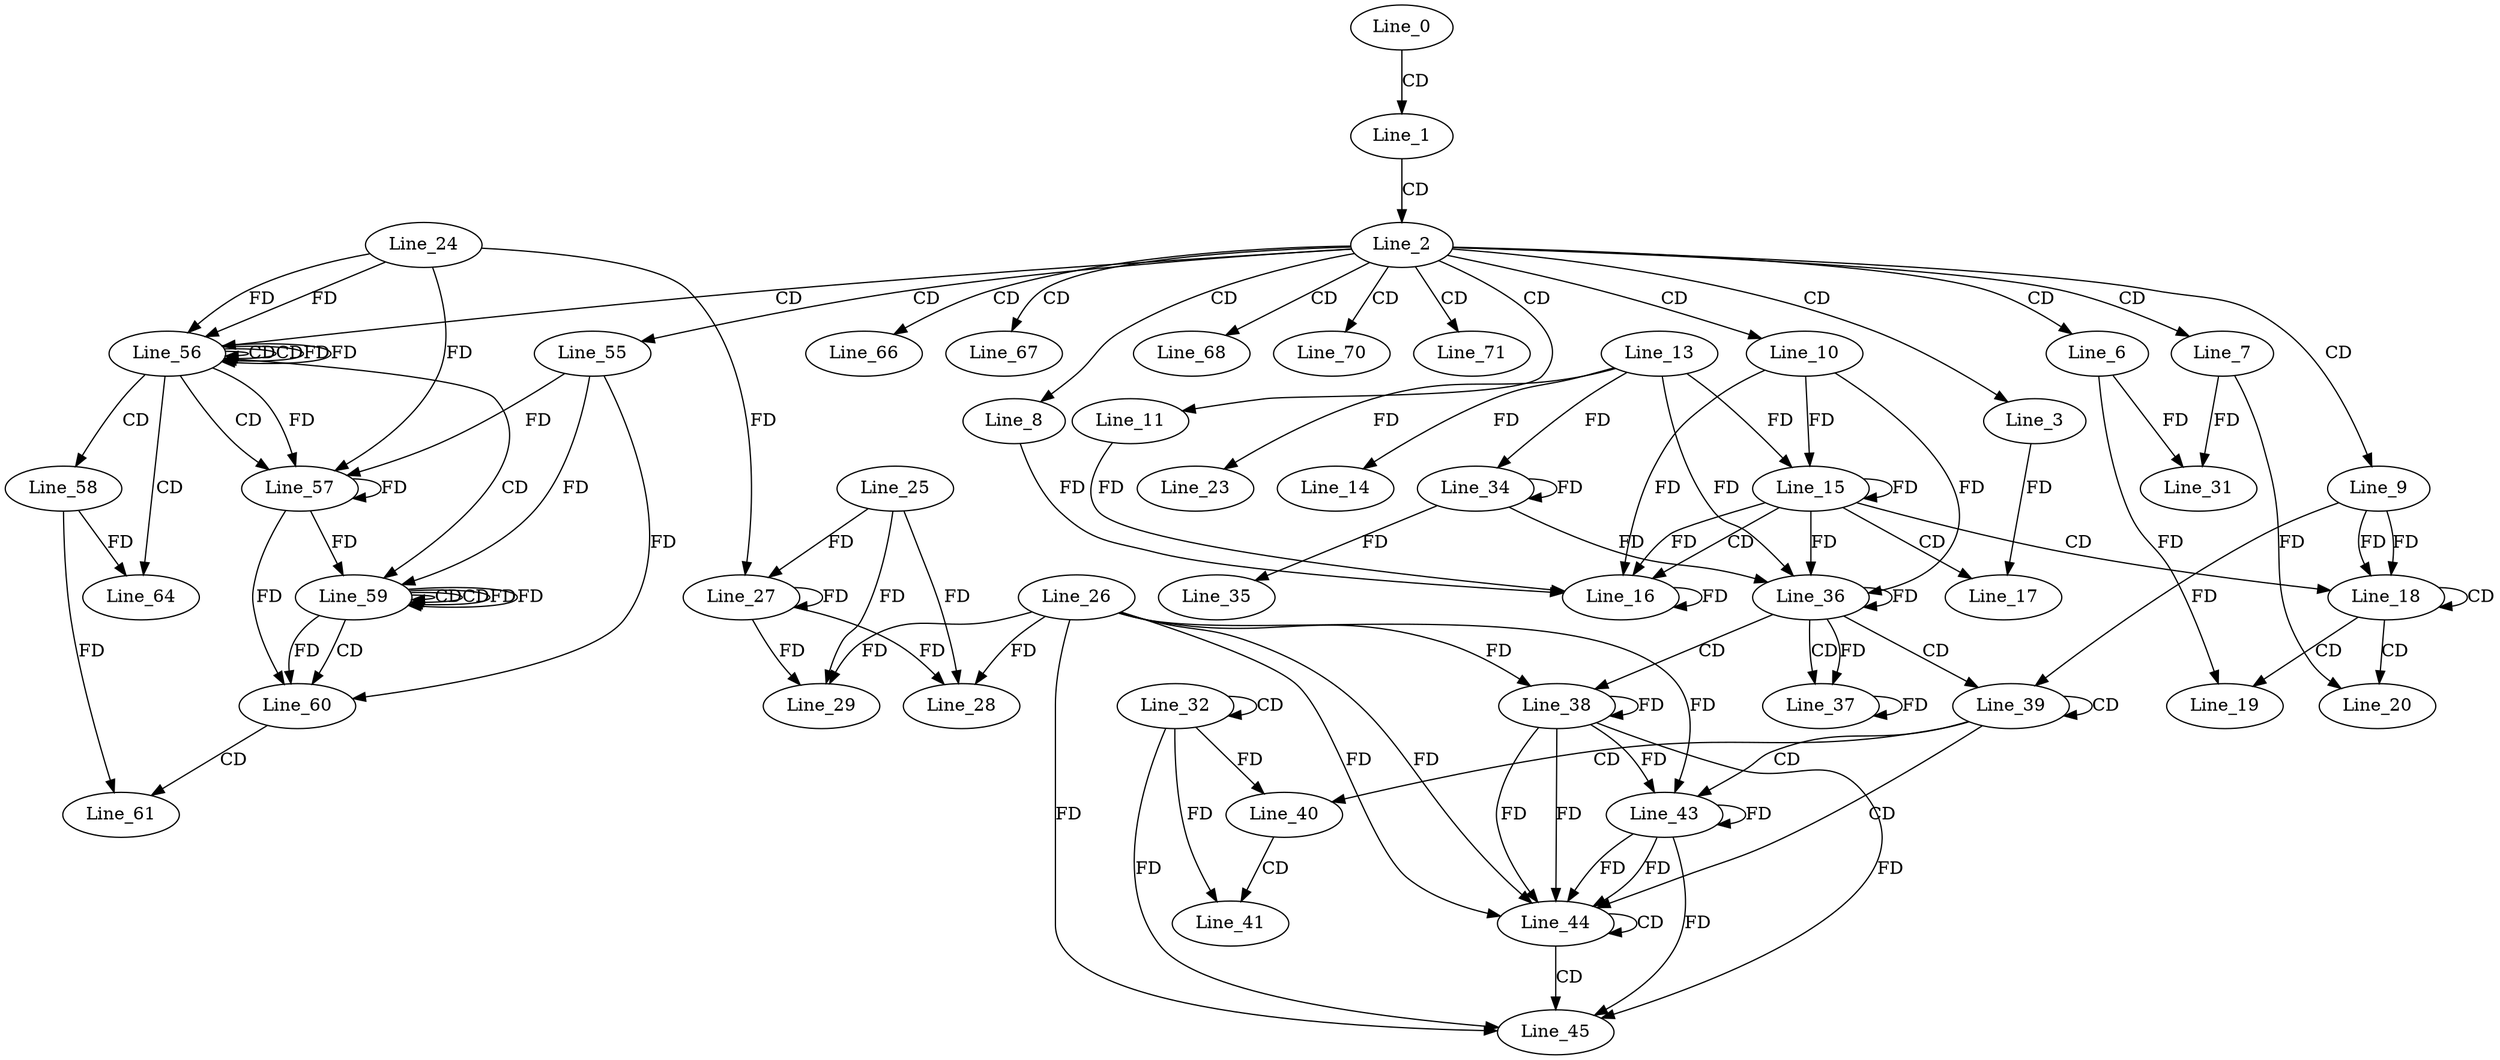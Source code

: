 digraph G {
  Line_0;
  Line_1;
  Line_2;
  Line_3;
  Line_6;
  Line_7;
  Line_8;
  Line_9;
  Line_10;
  Line_11;
  Line_13;
  Line_14;
  Line_15;
  Line_15;
  Line_15;
  Line_16;
  Line_16;
  Line_17;
  Line_18;
  Line_18;
  Line_19;
  Line_20;
  Line_23;
  Line_25;
  Line_27;
  Line_24;
  Line_27;
  Line_26;
  Line_28;
  Line_29;
  Line_31;
  Line_31;
  Line_32;
  Line_32;
  Line_34;
  Line_35;
  Line_36;
  Line_36;
  Line_36;
  Line_37;
  Line_37;
  Line_38;
  Line_39;
  Line_39;
  Line_40;
  Line_41;
  Line_43;
  Line_44;
  Line_44;
  Line_45;
  Line_45;
  Line_55;
  Line_56;
  Line_56;
  Line_56;
  Line_57;
  Line_57;
  Line_58;
  Line_59;
  Line_59;
  Line_59;
  Line_59;
  Line_60;
  Line_60;
  Line_60;
  Line_61;
  Line_64;
  Line_66;
  Line_67;
  Line_68;
  Line_70;
  Line_71;
  Line_0 -> Line_1 [ label="CD" ];
  Line_1 -> Line_2 [ label="CD" ];
  Line_2 -> Line_3 [ label="CD" ];
  Line_2 -> Line_6 [ label="CD" ];
  Line_2 -> Line_7 [ label="CD" ];
  Line_2 -> Line_8 [ label="CD" ];
  Line_2 -> Line_9 [ label="CD" ];
  Line_2 -> Line_10 [ label="CD" ];
  Line_2 -> Line_11 [ label="CD" ];
  Line_13 -> Line_14 [ label="FD" ];
  Line_15 -> Line_15 [ label="FD" ];
  Line_10 -> Line_15 [ label="FD" ];
  Line_13 -> Line_15 [ label="FD" ];
  Line_15 -> Line_16 [ label="CD" ];
  Line_16 -> Line_16 [ label="FD" ];
  Line_11 -> Line_16 [ label="FD" ];
  Line_15 -> Line_16 [ label="FD" ];
  Line_10 -> Line_16 [ label="FD" ];
  Line_8 -> Line_16 [ label="FD" ];
  Line_15 -> Line_17 [ label="CD" ];
  Line_3 -> Line_17 [ label="FD" ];
  Line_15 -> Line_18 [ label="CD" ];
  Line_9 -> Line_18 [ label="FD" ];
  Line_18 -> Line_18 [ label="CD" ];
  Line_9 -> Line_18 [ label="FD" ];
  Line_18 -> Line_19 [ label="CD" ];
  Line_6 -> Line_19 [ label="FD" ];
  Line_18 -> Line_20 [ label="CD" ];
  Line_7 -> Line_20 [ label="FD" ];
  Line_13 -> Line_23 [ label="FD" ];
  Line_25 -> Line_27 [ label="FD" ];
  Line_27 -> Line_27 [ label="FD" ];
  Line_24 -> Line_27 [ label="FD" ];
  Line_26 -> Line_28 [ label="FD" ];
  Line_25 -> Line_28 [ label="FD" ];
  Line_27 -> Line_28 [ label="FD" ];
  Line_25 -> Line_29 [ label="FD" ];
  Line_27 -> Line_29 [ label="FD" ];
  Line_26 -> Line_29 [ label="FD" ];
  Line_6 -> Line_31 [ label="FD" ];
  Line_7 -> Line_31 [ label="FD" ];
  Line_32 -> Line_32 [ label="CD" ];
  Line_13 -> Line_34 [ label="FD" ];
  Line_34 -> Line_34 [ label="FD" ];
  Line_34 -> Line_35 [ label="FD" ];
  Line_36 -> Line_36 [ label="FD" ];
  Line_15 -> Line_36 [ label="FD" ];
  Line_10 -> Line_36 [ label="FD" ];
  Line_13 -> Line_36 [ label="FD" ];
  Line_34 -> Line_36 [ label="FD" ];
  Line_36 -> Line_37 [ label="CD" ];
  Line_37 -> Line_37 [ label="FD" ];
  Line_36 -> Line_37 [ label="FD" ];
  Line_36 -> Line_38 [ label="CD" ];
  Line_38 -> Line_38 [ label="FD" ];
  Line_26 -> Line_38 [ label="FD" ];
  Line_36 -> Line_39 [ label="CD" ];
  Line_39 -> Line_39 [ label="CD" ];
  Line_9 -> Line_39 [ label="FD" ];
  Line_39 -> Line_40 [ label="CD" ];
  Line_32 -> Line_40 [ label="FD" ];
  Line_40 -> Line_41 [ label="CD" ];
  Line_32 -> Line_41 [ label="FD" ];
  Line_39 -> Line_43 [ label="CD" ];
  Line_38 -> Line_43 [ label="FD" ];
  Line_43 -> Line_43 [ label="FD" ];
  Line_26 -> Line_43 [ label="FD" ];
  Line_39 -> Line_44 [ label="CD" ];
  Line_38 -> Line_44 [ label="FD" ];
  Line_43 -> Line_44 [ label="FD" ];
  Line_26 -> Line_44 [ label="FD" ];
  Line_44 -> Line_44 [ label="CD" ];
  Line_38 -> Line_44 [ label="FD" ];
  Line_43 -> Line_44 [ label="FD" ];
  Line_26 -> Line_44 [ label="FD" ];
  Line_44 -> Line_45 [ label="CD" ];
  Line_32 -> Line_45 [ label="FD" ];
  Line_38 -> Line_45 [ label="FD" ];
  Line_43 -> Line_45 [ label="FD" ];
  Line_26 -> Line_45 [ label="FD" ];
  Line_2 -> Line_55 [ label="CD" ];
  Line_2 -> Line_56 [ label="CD" ];
  Line_56 -> Line_56 [ label="CD" ];
  Line_24 -> Line_56 [ label="FD" ];
  Line_56 -> Line_56 [ label="CD" ];
  Line_56 -> Line_56 [ label="FD" ];
  Line_24 -> Line_56 [ label="FD" ];
  Line_56 -> Line_57 [ label="CD" ];
  Line_57 -> Line_57 [ label="FD" ];
  Line_55 -> Line_57 [ label="FD" ];
  Line_56 -> Line_57 [ label="FD" ];
  Line_24 -> Line_57 [ label="FD" ];
  Line_56 -> Line_58 [ label="CD" ];
  Line_56 -> Line_59 [ label="CD" ];
  Line_59 -> Line_59 [ label="CD" ];
  Line_59 -> Line_59 [ label="CD" ];
  Line_57 -> Line_59 [ label="FD" ];
  Line_55 -> Line_59 [ label="FD" ];
  Line_59 -> Line_59 [ label="FD" ];
  Line_59 -> Line_60 [ label="CD" ];
  Line_57 -> Line_60 [ label="FD" ];
  Line_55 -> Line_60 [ label="FD" ];
  Line_59 -> Line_60 [ label="FD" ];
  Line_60 -> Line_61 [ label="CD" ];
  Line_58 -> Line_61 [ label="FD" ];
  Line_56 -> Line_64 [ label="CD" ];
  Line_58 -> Line_64 [ label="FD" ];
  Line_2 -> Line_66 [ label="CD" ];
  Line_2 -> Line_67 [ label="CD" ];
  Line_2 -> Line_68 [ label="CD" ];
  Line_2 -> Line_70 [ label="CD" ];
  Line_2 -> Line_71 [ label="CD" ];
  Line_56 -> Line_56 [ label="FD" ];
  Line_59 -> Line_59 [ label="FD" ];
}
